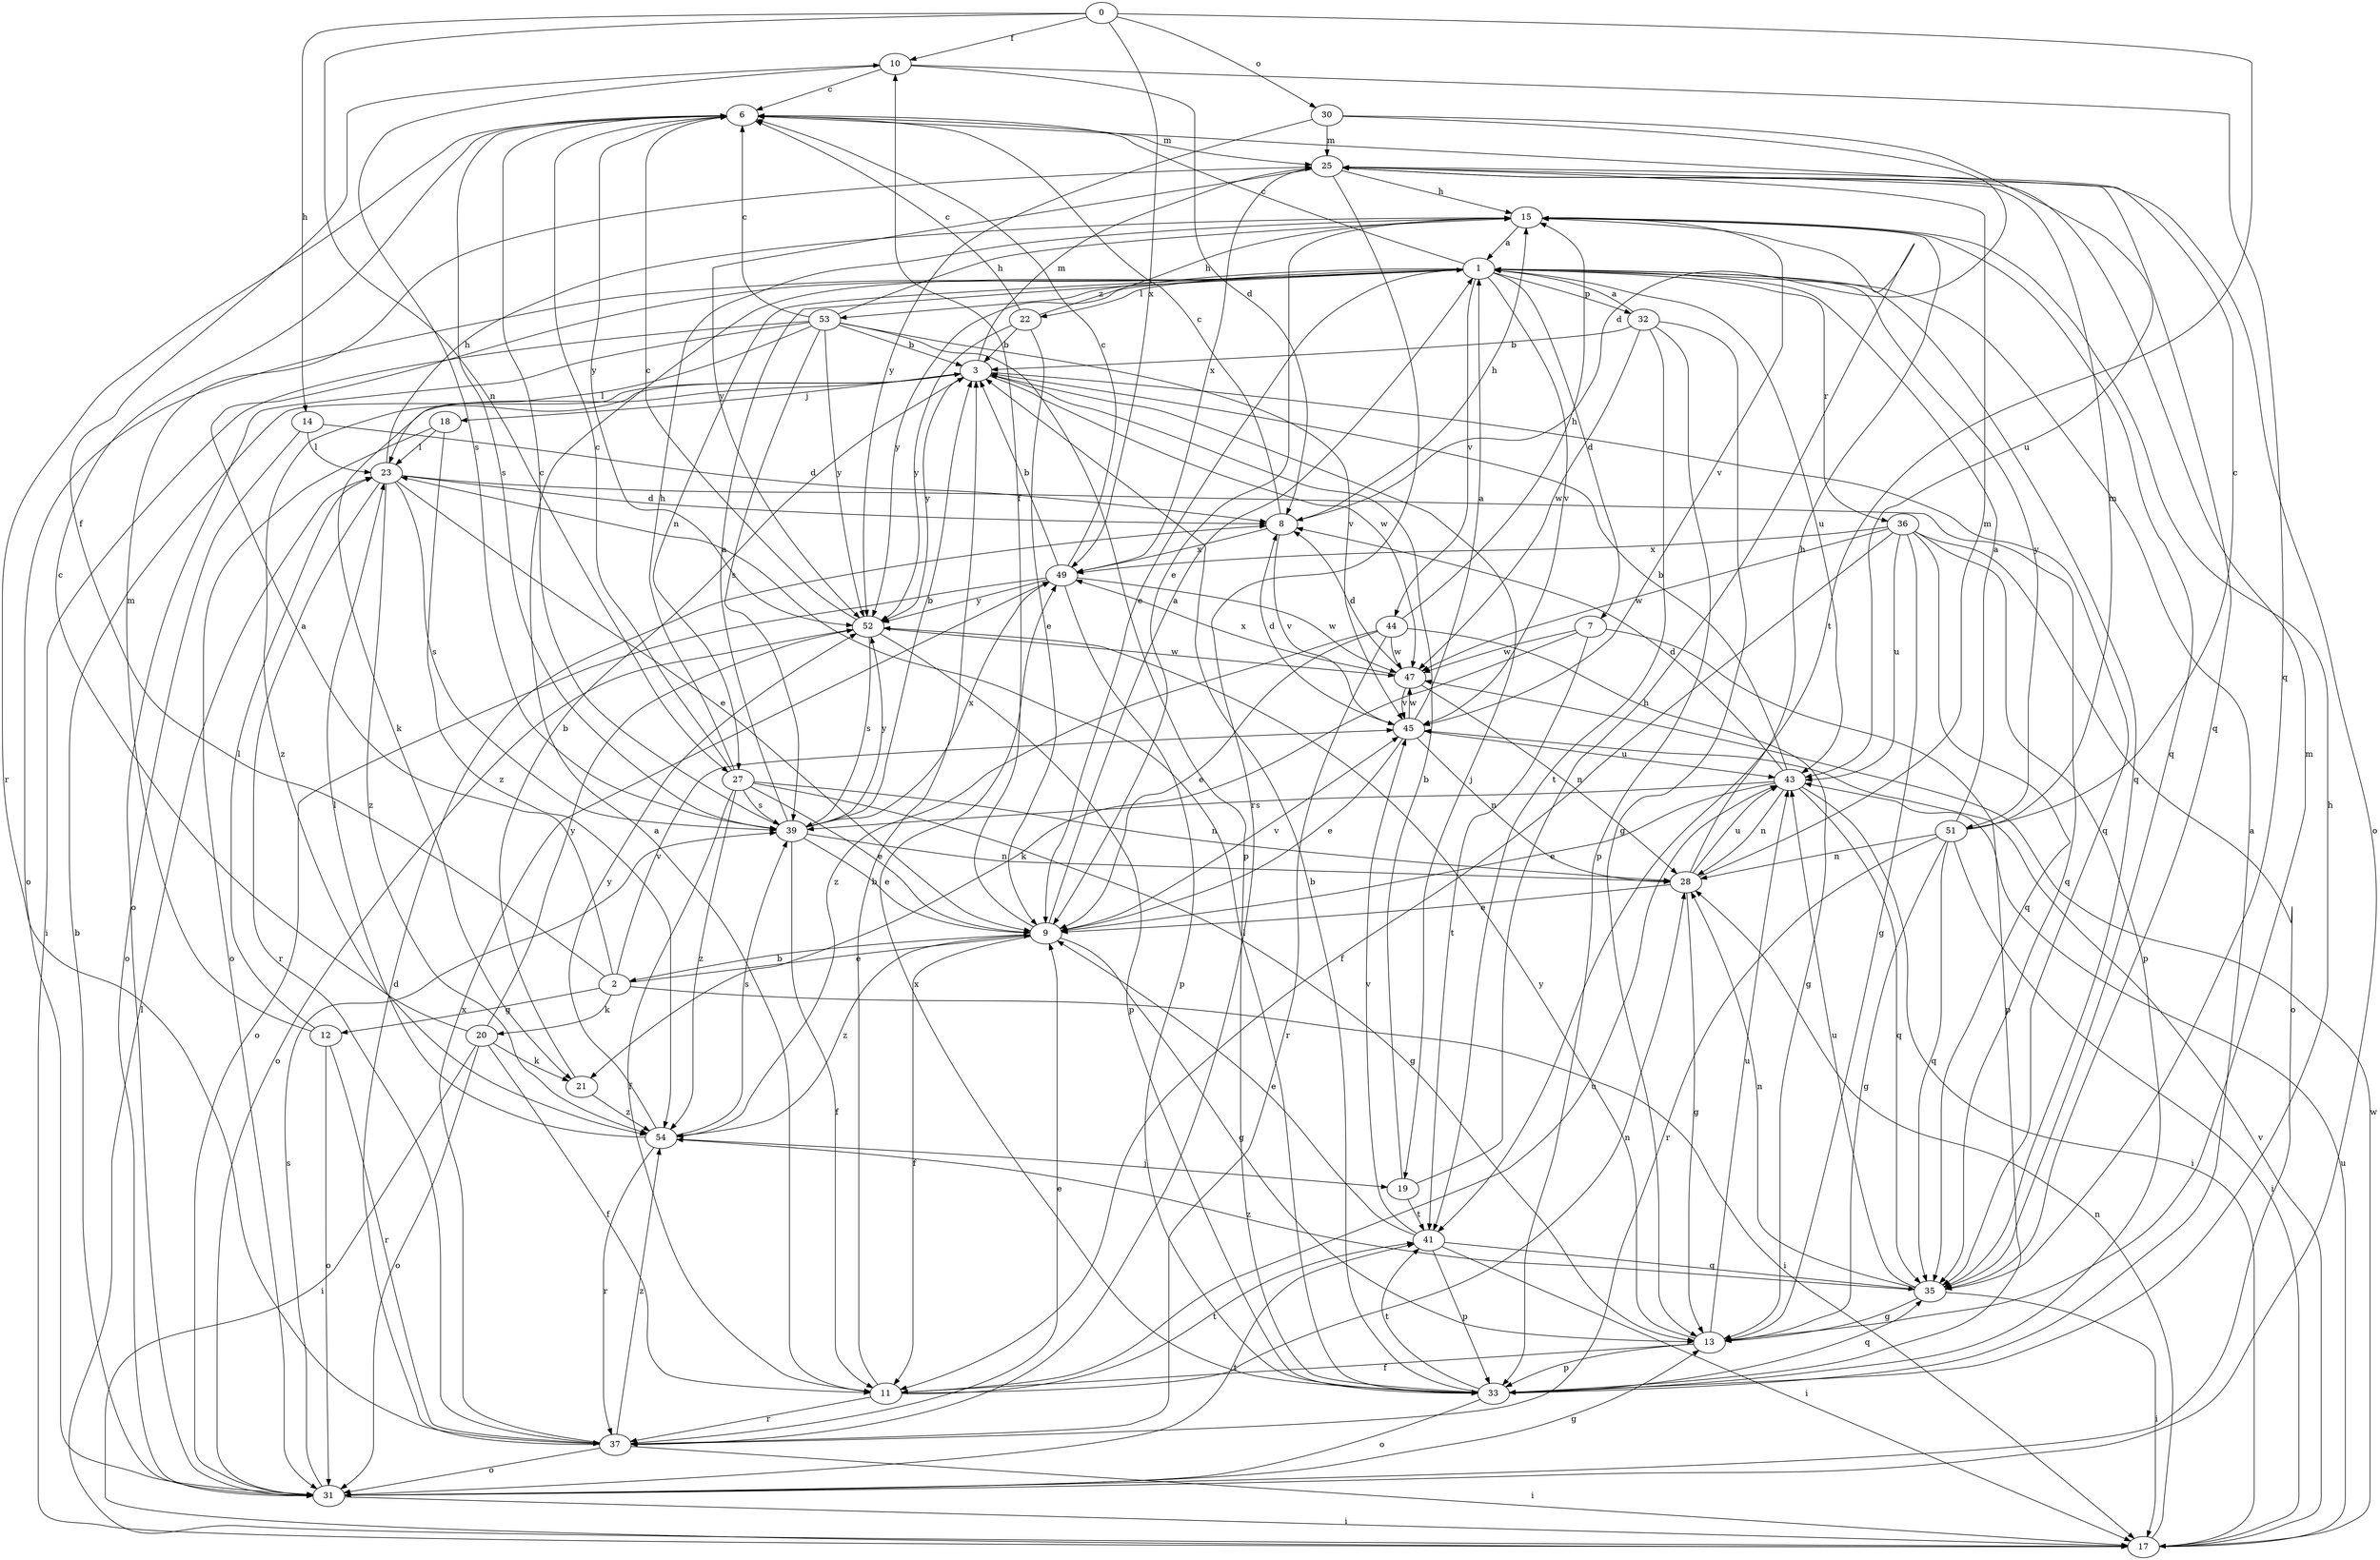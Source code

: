 strict digraph  {
0;
1;
2;
3;
6;
7;
8;
9;
10;
11;
12;
13;
14;
15;
17;
18;
19;
20;
21;
22;
23;
25;
27;
28;
30;
31;
32;
33;
35;
36;
37;
39;
41;
43;
44;
45;
47;
49;
51;
52;
53;
54;
0 -> 10  [label=f];
0 -> 14  [label=h];
0 -> 27  [label=n];
0 -> 30  [label=o];
0 -> 41  [label=t];
0 -> 49  [label=x];
1 -> 6  [label=c];
1 -> 7  [label=d];
1 -> 9  [label=e];
1 -> 22  [label=l];
1 -> 27  [label=n];
1 -> 31  [label=o];
1 -> 32  [label=p];
1 -> 35  [label=q];
1 -> 36  [label=r];
1 -> 43  [label=u];
1 -> 44  [label=v];
1 -> 45  [label=v];
1 -> 51  [label=y];
1 -> 52  [label=y];
1 -> 53  [label=z];
2 -> 1  [label=a];
2 -> 9  [label=e];
2 -> 10  [label=f];
2 -> 12  [label=g];
2 -> 17  [label=i];
2 -> 20  [label=k];
2 -> 45  [label=v];
3 -> 18  [label=j];
3 -> 19  [label=j];
3 -> 21  [label=k];
3 -> 25  [label=m];
3 -> 35  [label=q];
3 -> 47  [label=w];
3 -> 52  [label=y];
3 -> 54  [label=z];
6 -> 25  [label=m];
6 -> 37  [label=r];
6 -> 39  [label=s];
6 -> 52  [label=y];
7 -> 21  [label=k];
7 -> 33  [label=p];
7 -> 41  [label=t];
7 -> 47  [label=w];
8 -> 6  [label=c];
8 -> 15  [label=h];
8 -> 45  [label=v];
8 -> 49  [label=x];
9 -> 1  [label=a];
9 -> 2  [label=b];
9 -> 10  [label=f];
9 -> 11  [label=f];
9 -> 13  [label=g];
9 -> 45  [label=v];
9 -> 54  [label=z];
10 -> 6  [label=c];
10 -> 8  [label=d];
10 -> 35  [label=q];
10 -> 39  [label=s];
11 -> 1  [label=a];
11 -> 3  [label=b];
11 -> 28  [label=n];
11 -> 37  [label=r];
11 -> 41  [label=t];
11 -> 43  [label=u];
12 -> 23  [label=l];
12 -> 25  [label=m];
12 -> 31  [label=o];
12 -> 37  [label=r];
13 -> 11  [label=f];
13 -> 25  [label=m];
13 -> 33  [label=p];
13 -> 43  [label=u];
13 -> 52  [label=y];
14 -> 8  [label=d];
14 -> 23  [label=l];
14 -> 31  [label=o];
15 -> 1  [label=a];
15 -> 9  [label=e];
15 -> 35  [label=q];
15 -> 45  [label=v];
17 -> 23  [label=l];
17 -> 28  [label=n];
17 -> 43  [label=u];
17 -> 45  [label=v];
17 -> 47  [label=w];
18 -> 23  [label=l];
18 -> 31  [label=o];
18 -> 54  [label=z];
19 -> 3  [label=b];
19 -> 15  [label=h];
19 -> 41  [label=t];
20 -> 6  [label=c];
20 -> 11  [label=f];
20 -> 17  [label=i];
20 -> 21  [label=k];
20 -> 31  [label=o];
20 -> 52  [label=y];
21 -> 3  [label=b];
21 -> 54  [label=z];
22 -> 3  [label=b];
22 -> 6  [label=c];
22 -> 9  [label=e];
22 -> 15  [label=h];
22 -> 52  [label=y];
23 -> 8  [label=d];
23 -> 9  [label=e];
23 -> 15  [label=h];
23 -> 35  [label=q];
23 -> 37  [label=r];
23 -> 39  [label=s];
23 -> 54  [label=z];
25 -> 15  [label=h];
25 -> 31  [label=o];
25 -> 35  [label=q];
25 -> 37  [label=r];
25 -> 49  [label=x];
25 -> 52  [label=y];
27 -> 6  [label=c];
27 -> 9  [label=e];
27 -> 11  [label=f];
27 -> 13  [label=g];
27 -> 15  [label=h];
27 -> 28  [label=n];
27 -> 39  [label=s];
27 -> 54  [label=z];
28 -> 9  [label=e];
28 -> 13  [label=g];
28 -> 15  [label=h];
28 -> 25  [label=m];
28 -> 43  [label=u];
30 -> 8  [label=d];
30 -> 25  [label=m];
30 -> 43  [label=u];
30 -> 52  [label=y];
31 -> 3  [label=b];
31 -> 13  [label=g];
31 -> 17  [label=i];
31 -> 39  [label=s];
31 -> 41  [label=t];
32 -> 1  [label=a];
32 -> 3  [label=b];
32 -> 13  [label=g];
32 -> 33  [label=p];
32 -> 41  [label=t];
32 -> 47  [label=w];
33 -> 1  [label=a];
33 -> 3  [label=b];
33 -> 15  [label=h];
33 -> 23  [label=l];
33 -> 31  [label=o];
33 -> 35  [label=q];
33 -> 41  [label=t];
33 -> 49  [label=x];
35 -> 13  [label=g];
35 -> 17  [label=i];
35 -> 28  [label=n];
35 -> 43  [label=u];
35 -> 54  [label=z];
36 -> 11  [label=f];
36 -> 13  [label=g];
36 -> 31  [label=o];
36 -> 33  [label=p];
36 -> 35  [label=q];
36 -> 43  [label=u];
36 -> 47  [label=w];
36 -> 49  [label=x];
37 -> 8  [label=d];
37 -> 9  [label=e];
37 -> 17  [label=i];
37 -> 31  [label=o];
37 -> 49  [label=x];
37 -> 54  [label=z];
39 -> 1  [label=a];
39 -> 3  [label=b];
39 -> 6  [label=c];
39 -> 9  [label=e];
39 -> 11  [label=f];
39 -> 28  [label=n];
39 -> 49  [label=x];
39 -> 52  [label=y];
41 -> 9  [label=e];
41 -> 17  [label=i];
41 -> 33  [label=p];
41 -> 35  [label=q];
41 -> 45  [label=v];
43 -> 3  [label=b];
43 -> 8  [label=d];
43 -> 9  [label=e];
43 -> 17  [label=i];
43 -> 28  [label=n];
43 -> 35  [label=q];
43 -> 39  [label=s];
44 -> 9  [label=e];
44 -> 13  [label=g];
44 -> 15  [label=h];
44 -> 37  [label=r];
44 -> 47  [label=w];
44 -> 54  [label=z];
45 -> 1  [label=a];
45 -> 8  [label=d];
45 -> 9  [label=e];
45 -> 28  [label=n];
45 -> 43  [label=u];
45 -> 47  [label=w];
47 -> 8  [label=d];
47 -> 28  [label=n];
47 -> 45  [label=v];
47 -> 49  [label=x];
49 -> 3  [label=b];
49 -> 6  [label=c];
49 -> 31  [label=o];
49 -> 33  [label=p];
49 -> 47  [label=w];
49 -> 52  [label=y];
51 -> 1  [label=a];
51 -> 6  [label=c];
51 -> 13  [label=g];
51 -> 17  [label=i];
51 -> 25  [label=m];
51 -> 28  [label=n];
51 -> 35  [label=q];
51 -> 37  [label=r];
52 -> 6  [label=c];
52 -> 31  [label=o];
52 -> 33  [label=p];
52 -> 39  [label=s];
52 -> 47  [label=w];
53 -> 3  [label=b];
53 -> 6  [label=c];
53 -> 15  [label=h];
53 -> 17  [label=i];
53 -> 23  [label=l];
53 -> 31  [label=o];
53 -> 33  [label=p];
53 -> 39  [label=s];
53 -> 45  [label=v];
53 -> 52  [label=y];
54 -> 19  [label=j];
54 -> 23  [label=l];
54 -> 37  [label=r];
54 -> 39  [label=s];
54 -> 52  [label=y];
}
